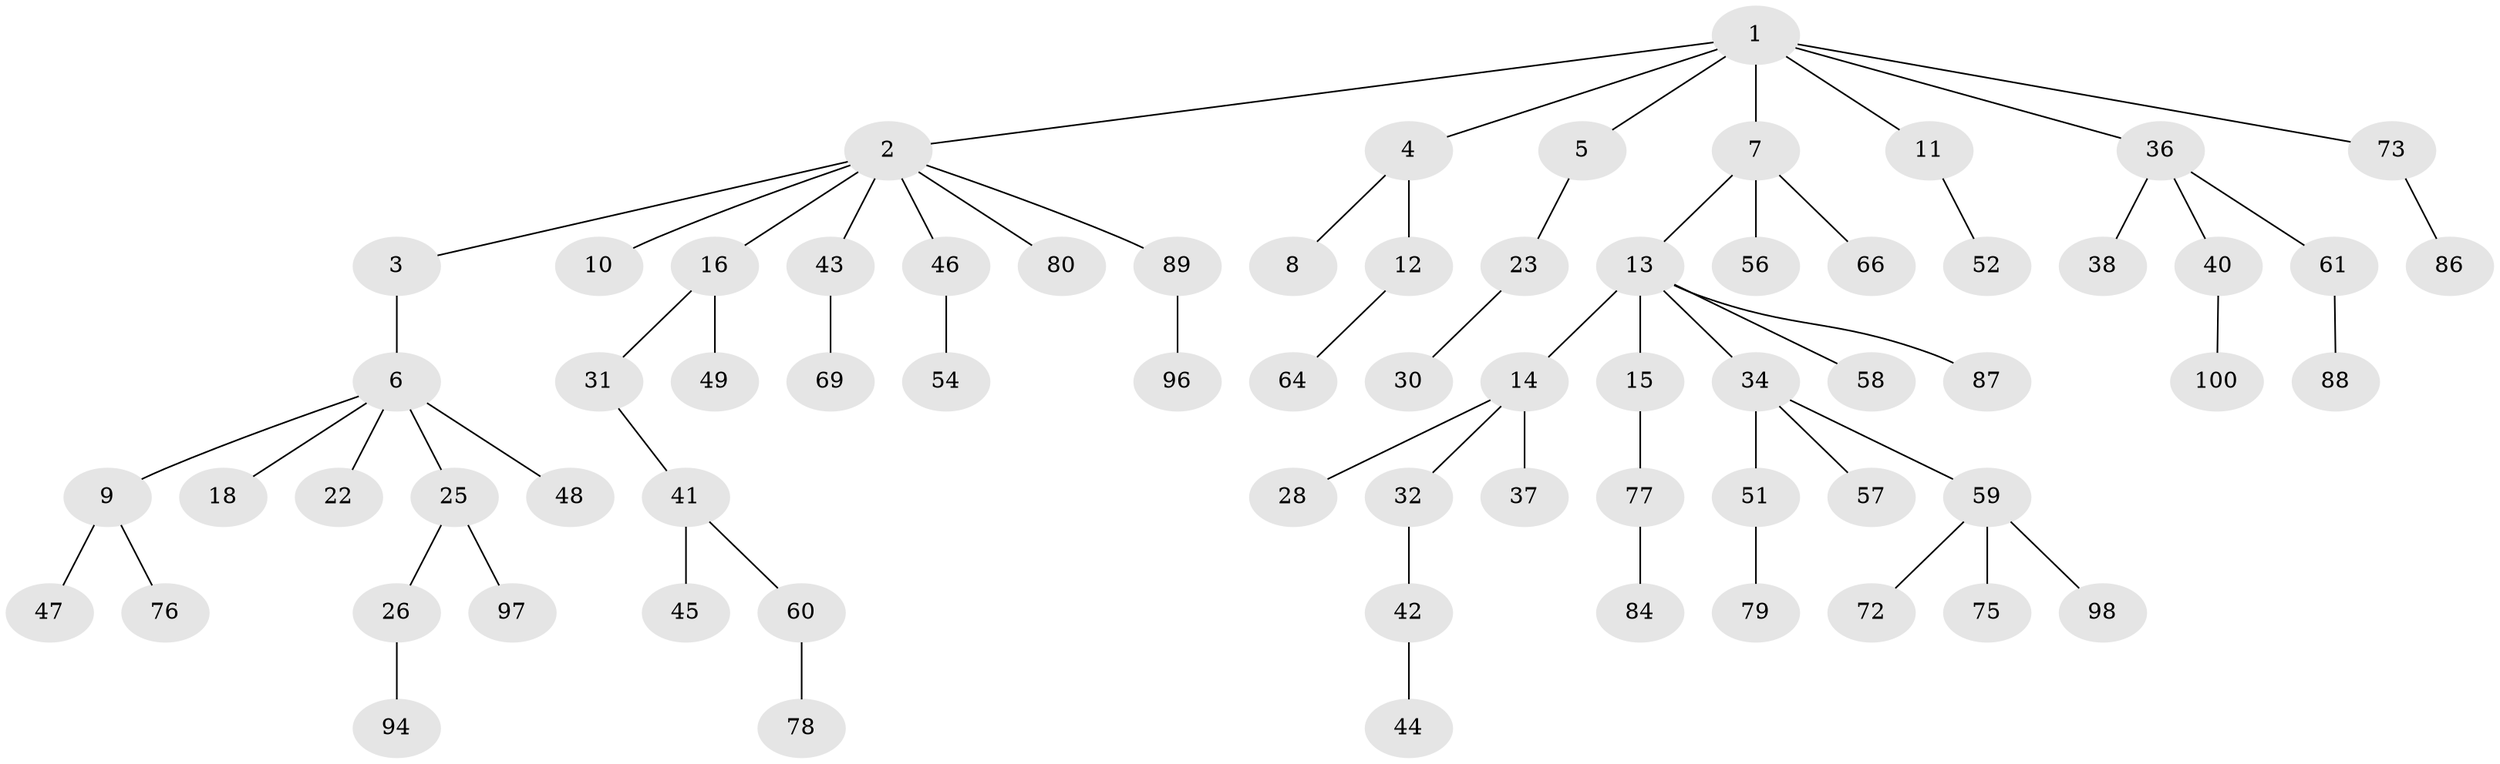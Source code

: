 // original degree distribution, {7: 0.01, 8: 0.01, 2: 0.25, 4: 0.07, 5: 0.03, 1: 0.51, 3: 0.11, 6: 0.01}
// Generated by graph-tools (version 1.1) at 2025/11/02/21/25 10:11:10]
// undirected, 69 vertices, 68 edges
graph export_dot {
graph [start="1"]
  node [color=gray90,style=filled];
  1 [super="+20"];
  2 [super="+33"];
  3;
  4 [super="+24"];
  5;
  6 [super="+17"];
  7 [super="+82"];
  8;
  9 [super="+39"];
  10 [super="+19"];
  11;
  12 [super="+21"];
  13 [super="+35"];
  14;
  15 [super="+83"];
  16 [super="+27"];
  18 [super="+81"];
  22;
  23 [super="+95"];
  25 [super="+63"];
  26 [super="+29"];
  28;
  30 [super="+85"];
  31 [super="+70"];
  32 [super="+55"];
  34 [super="+50"];
  36 [super="+71"];
  37;
  38;
  40 [super="+93"];
  41 [super="+90"];
  42 [super="+67"];
  43 [super="+68"];
  44;
  45 [super="+74"];
  46 [super="+53"];
  47;
  48;
  49;
  51;
  52;
  54;
  56;
  57;
  58;
  59 [super="+65"];
  60;
  61 [super="+62"];
  64;
  66;
  69 [super="+91"];
  72;
  73;
  75;
  76;
  77;
  78;
  79;
  80;
  84;
  86 [super="+92"];
  87;
  88;
  89 [super="+99"];
  94;
  96;
  97;
  98;
  100;
  1 -- 2;
  1 -- 4;
  1 -- 5;
  1 -- 7;
  1 -- 11;
  1 -- 36;
  1 -- 73;
  2 -- 3;
  2 -- 10;
  2 -- 16;
  2 -- 43;
  2 -- 80;
  2 -- 89;
  2 -- 46;
  3 -- 6;
  4 -- 8;
  4 -- 12;
  5 -- 23;
  6 -- 9;
  6 -- 48;
  6 -- 25;
  6 -- 18;
  6 -- 22;
  7 -- 13;
  7 -- 56;
  7 -- 66;
  9 -- 76;
  9 -- 47;
  11 -- 52;
  12 -- 64;
  13 -- 14;
  13 -- 15;
  13 -- 34;
  13 -- 58;
  13 -- 87;
  14 -- 28;
  14 -- 32;
  14 -- 37;
  15 -- 77;
  16 -- 49;
  16 -- 31;
  23 -- 30;
  25 -- 26;
  25 -- 97;
  26 -- 94;
  31 -- 41;
  32 -- 42;
  34 -- 57;
  34 -- 51;
  34 -- 59;
  36 -- 38;
  36 -- 40;
  36 -- 61;
  40 -- 100;
  41 -- 45;
  41 -- 60;
  42 -- 44;
  43 -- 69;
  46 -- 54;
  51 -- 79;
  59 -- 72;
  59 -- 75;
  59 -- 98;
  60 -- 78;
  61 -- 88;
  73 -- 86;
  77 -- 84;
  89 -- 96;
}

